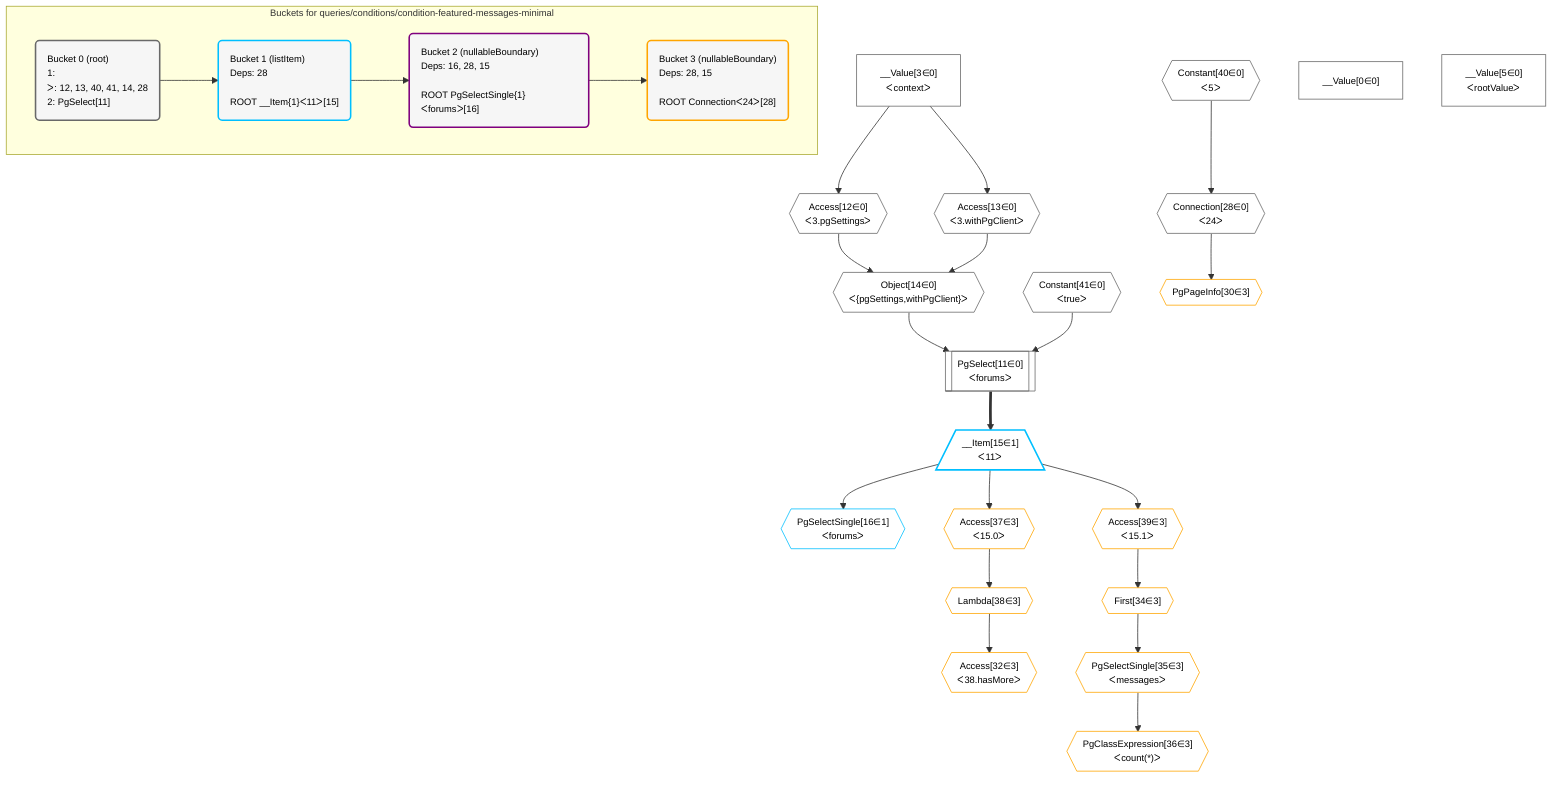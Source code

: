 %%{init: {'themeVariables': { 'fontSize': '12px'}}}%%
graph TD
    classDef path fill:#eee,stroke:#000,color:#000
    classDef plan fill:#fff,stroke-width:1px,color:#000
    classDef itemplan fill:#fff,stroke-width:2px,color:#000
    classDef unbatchedplan fill:#dff,stroke-width:1px,color:#000
    classDef sideeffectplan fill:#fcc,stroke-width:2px,color:#000
    classDef bucket fill:#f6f6f6,color:#000,stroke-width:2px,text-align:left


    %% plan dependencies
    Object14{{"Object[14∈0]<br />ᐸ{pgSettings,withPgClient}ᐳ"}}:::plan
    Access12{{"Access[12∈0]<br />ᐸ3.pgSettingsᐳ"}}:::plan
    Access13{{"Access[13∈0]<br />ᐸ3.withPgClientᐳ"}}:::plan
    Access12 & Access13 --> Object14
    PgSelect11[["PgSelect[11∈0]<br />ᐸforumsᐳ"]]:::plan
    Constant41{{"Constant[41∈0]<br />ᐸtrueᐳ"}}:::plan
    Object14 & Constant41 --> PgSelect11
    __Value3["__Value[3∈0]<br />ᐸcontextᐳ"]:::plan
    __Value3 --> Access12
    __Value3 --> Access13
    Connection28{{"Connection[28∈0]<br />ᐸ24ᐳ"}}:::plan
    Constant40{{"Constant[40∈0]<br />ᐸ5ᐳ"}}:::plan
    Constant40 --> Connection28
    __Value0["__Value[0∈0]"]:::plan
    __Value5["__Value[5∈0]<br />ᐸrootValueᐳ"]:::plan
    __Item15[/"__Item[15∈1]<br />ᐸ11ᐳ"\]:::itemplan
    PgSelect11 ==> __Item15
    PgSelectSingle16{{"PgSelectSingle[16∈1]<br />ᐸforumsᐳ"}}:::plan
    __Item15 --> PgSelectSingle16
    PgPageInfo30{{"PgPageInfo[30∈3]"}}:::plan
    Connection28 --> PgPageInfo30
    Access37{{"Access[37∈3]<br />ᐸ15.0ᐳ"}}:::plan
    __Item15 --> Access37
    Lambda38{{"Lambda[38∈3]"}}:::plan
    Access37 --> Lambda38
    Access32{{"Access[32∈3]<br />ᐸ38.hasMoreᐳ"}}:::plan
    Lambda38 --> Access32
    Access39{{"Access[39∈3]<br />ᐸ15.1ᐳ"}}:::plan
    __Item15 --> Access39
    First34{{"First[34∈3]"}}:::plan
    Access39 --> First34
    PgSelectSingle35{{"PgSelectSingle[35∈3]<br />ᐸmessagesᐳ"}}:::plan
    First34 --> PgSelectSingle35
    PgClassExpression36{{"PgClassExpression[36∈3]<br />ᐸcount(*)ᐳ"}}:::plan
    PgSelectSingle35 --> PgClassExpression36

    %% define steps

    subgraph "Buckets for queries/conditions/condition-featured-messages-minimal"
    Bucket0("Bucket 0 (root)<br />1: <br />ᐳ: 12, 13, 40, 41, 14, 28<br />2: PgSelect[11]"):::bucket
    classDef bucket0 stroke:#696969
    class Bucket0,__Value0,__Value3,__Value5,PgSelect11,Access12,Access13,Object14,Connection28,Constant40,Constant41 bucket0
    Bucket1("Bucket 1 (listItem)<br />Deps: 28<br /><br />ROOT __Item{1}ᐸ11ᐳ[15]"):::bucket
    classDef bucket1 stroke:#00bfff
    class Bucket1,__Item15,PgSelectSingle16 bucket1
    Bucket2("Bucket 2 (nullableBoundary)<br />Deps: 16, 28, 15<br /><br />ROOT PgSelectSingle{1}ᐸforumsᐳ[16]"):::bucket
    classDef bucket2 stroke:#7f007f
    class Bucket2 bucket2
    Bucket3("Bucket 3 (nullableBoundary)<br />Deps: 28, 15<br /><br />ROOT Connectionᐸ24ᐳ[28]"):::bucket
    classDef bucket3 stroke:#ffa500
    class Bucket3,PgPageInfo30,Access32,First34,PgSelectSingle35,PgClassExpression36,Access37,Lambda38,Access39 bucket3
    Bucket0 --> Bucket1
    Bucket1 --> Bucket2
    Bucket2 --> Bucket3
    end
